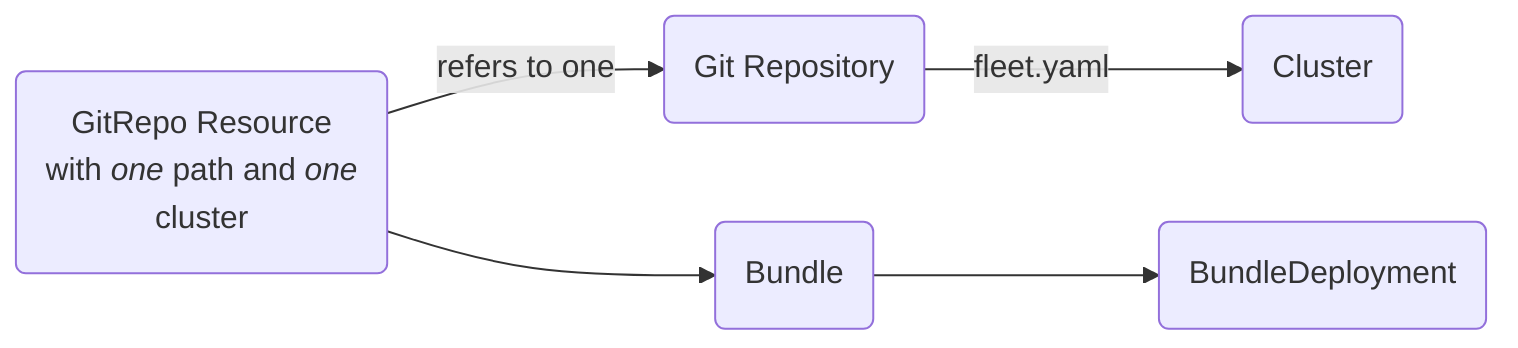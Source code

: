 flowchart LR
    GR("`GitRepo Resource
    with *one* path and *one*
    cluster`")
    C(Cluster)
    RGR(Git Repository)
    GR -->|refers to one| RGR
    GR --> B(Bundle)
    B --> BD1(BundleDeployment)
    RGR --> |fleet.yaml| C